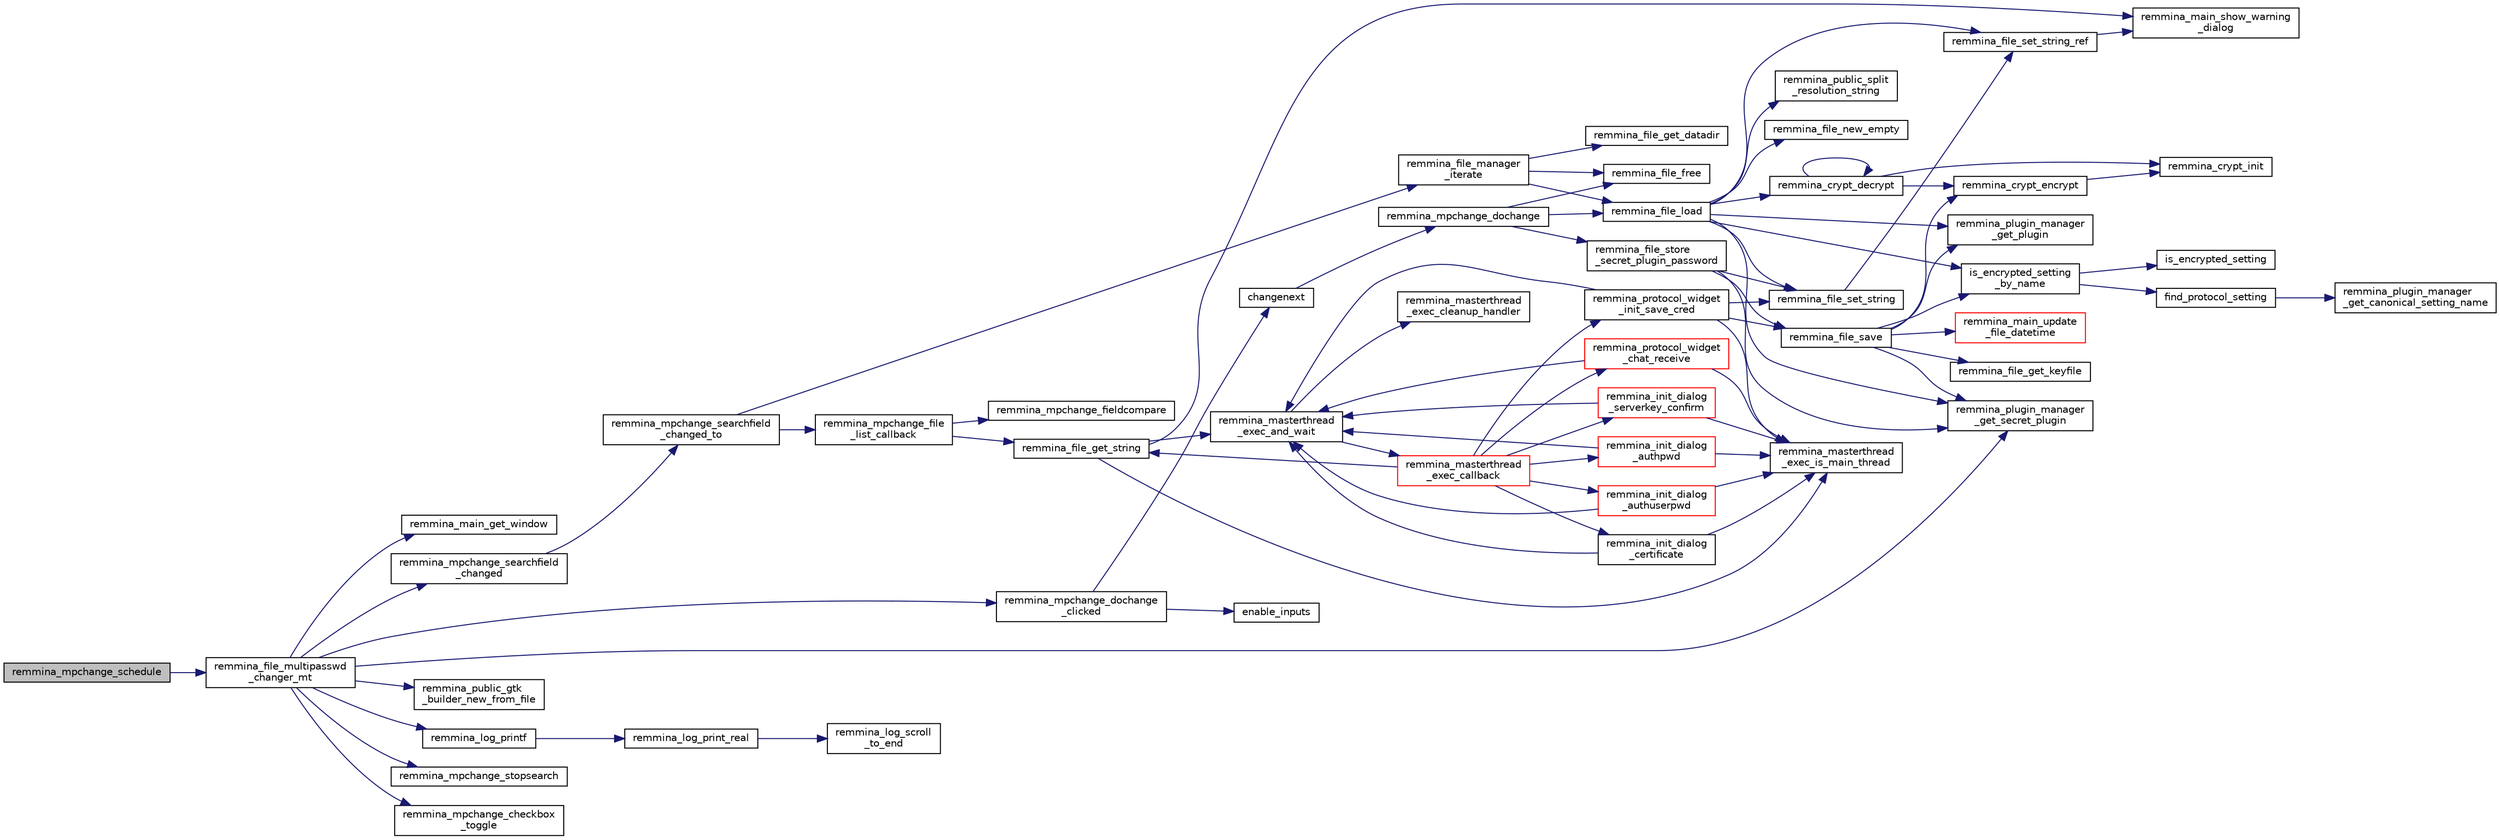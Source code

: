 digraph "remmina_mpchange_schedule"
{
  edge [fontname="Helvetica",fontsize="10",labelfontname="Helvetica",labelfontsize="10"];
  node [fontname="Helvetica",fontsize="10",shape=record];
  rankdir="LR";
  Node422 [label="remmina_mpchange_schedule",height=0.2,width=0.4,color="black", fillcolor="grey75", style="filled", fontcolor="black"];
  Node422 -> Node423 [color="midnightblue",fontsize="10",style="solid",fontname="Helvetica"];
  Node423 [label="remmina_file_multipasswd\l_changer_mt",height=0.2,width=0.4,color="black", fillcolor="white", style="filled",URL="$remmina__mpchange_8c.html#a525273e9a7f849c9d072467d216762b2"];
  Node423 -> Node424 [color="midnightblue",fontsize="10",style="solid",fontname="Helvetica"];
  Node424 [label="remmina_main_get_window",height=0.2,width=0.4,color="black", fillcolor="white", style="filled",URL="$remmina__main_8c.html#a7740488de65c0e642895cc9dfba07b6e"];
  Node423 -> Node425 [color="midnightblue",fontsize="10",style="solid",fontname="Helvetica"];
  Node425 [label="remmina_plugin_manager\l_get_secret_plugin",height=0.2,width=0.4,color="black", fillcolor="white", style="filled",URL="$remmina__plugin__manager_8c.html#ad380a98f6624aa8c830015c8b428b7b4"];
  Node423 -> Node426 [color="midnightblue",fontsize="10",style="solid",fontname="Helvetica"];
  Node426 [label="remmina_public_gtk\l_builder_new_from_file",height=0.2,width=0.4,color="black", fillcolor="white", style="filled",URL="$remmina__public_8c.html#a3031598a6e4f67d1519d8e5afba7da41"];
  Node423 -> Node427 [color="midnightblue",fontsize="10",style="solid",fontname="Helvetica"];
  Node427 [label="remmina_log_printf",height=0.2,width=0.4,color="black", fillcolor="white", style="filled",URL="$remmina__log_8c.html#ac7848510c1fe1990c992e28cd31af9d8"];
  Node427 -> Node428 [color="midnightblue",fontsize="10",style="solid",fontname="Helvetica"];
  Node428 [label="remmina_log_print_real",height=0.2,width=0.4,color="black", fillcolor="white", style="filled",URL="$remmina__log_8c.html#a7cbb8cc1b0525ae49248a84fb4b2b1a1"];
  Node428 -> Node429 [color="midnightblue",fontsize="10",style="solid",fontname="Helvetica"];
  Node429 [label="remmina_log_scroll\l_to_end",height=0.2,width=0.4,color="black", fillcolor="white", style="filled",URL="$remmina__log_8c.html#a6a5cc60197293b97a0c6fa2a471b221b"];
  Node423 -> Node430 [color="midnightblue",fontsize="10",style="solid",fontname="Helvetica"];
  Node430 [label="remmina_mpchange_searchfield\l_changed",height=0.2,width=0.4,color="black", fillcolor="white", style="filled",URL="$remmina__mpchange_8c.html#ad063ddefc518c67ed98f4b4bdf87fa8f"];
  Node430 -> Node431 [color="midnightblue",fontsize="10",style="solid",fontname="Helvetica"];
  Node431 [label="remmina_mpchange_searchfield\l_changed_to",height=0.2,width=0.4,color="black", fillcolor="white", style="filled",URL="$remmina__mpchange_8c.html#a4bf7e99626c40534641916848253f60f"];
  Node431 -> Node432 [color="midnightblue",fontsize="10",style="solid",fontname="Helvetica"];
  Node432 [label="remmina_file_manager\l_iterate",height=0.2,width=0.4,color="black", fillcolor="white", style="filled",URL="$remmina__file__manager_8c.html#a55a717aafc046713380bd2c55f29165a"];
  Node432 -> Node433 [color="midnightblue",fontsize="10",style="solid",fontname="Helvetica"];
  Node433 [label="remmina_file_get_datadir",height=0.2,width=0.4,color="black", fillcolor="white", style="filled",URL="$remmina__file__manager_8c.html#aa65bc30beb59d607ba430d966e7e27f5"];
  Node432 -> Node434 [color="midnightblue",fontsize="10",style="solid",fontname="Helvetica"];
  Node434 [label="remmina_file_load",height=0.2,width=0.4,color="black", fillcolor="white", style="filled",URL="$remmina__file_8c.html#ac1cc2d7f827f7d64c7fd3edf10e9383e"];
  Node434 -> Node435 [color="midnightblue",fontsize="10",style="solid",fontname="Helvetica"];
  Node435 [label="remmina_file_new_empty",height=0.2,width=0.4,color="black", fillcolor="white", style="filled",URL="$remmina__file_8c.html#adab087b7139756f029020a87a5438cfa"];
  Node434 -> Node436 [color="midnightblue",fontsize="10",style="solid",fontname="Helvetica"];
  Node436 [label="remmina_plugin_manager\l_get_plugin",height=0.2,width=0.4,color="black", fillcolor="white", style="filled",URL="$remmina__plugin__manager_8c.html#a3872c8656a8a3d5147bcc603471c1932"];
  Node434 -> Node425 [color="midnightblue",fontsize="10",style="solid",fontname="Helvetica"];
  Node434 -> Node437 [color="midnightblue",fontsize="10",style="solid",fontname="Helvetica"];
  Node437 [label="is_encrypted_setting\l_by_name",height=0.2,width=0.4,color="black", fillcolor="white", style="filled",URL="$remmina__file_8c.html#a72580559fa04082418a993fec4c77281"];
  Node437 -> Node438 [color="midnightblue",fontsize="10",style="solid",fontname="Helvetica"];
  Node438 [label="find_protocol_setting",height=0.2,width=0.4,color="black", fillcolor="white", style="filled",URL="$remmina__file_8c.html#acc88ee6f5ba73bf9c3b05ab9368c952f"];
  Node438 -> Node439 [color="midnightblue",fontsize="10",style="solid",fontname="Helvetica"];
  Node439 [label="remmina_plugin_manager\l_get_canonical_setting_name",height=0.2,width=0.4,color="black", fillcolor="white", style="filled",URL="$remmina__plugin__manager_8c.html#af60b8edfa50563ae4c7593efc3deed55"];
  Node437 -> Node440 [color="midnightblue",fontsize="10",style="solid",fontname="Helvetica"];
  Node440 [label="is_encrypted_setting",height=0.2,width=0.4,color="black", fillcolor="white", style="filled",URL="$remmina__file_8c.html#a29920ae737817d3f6c673bacbbf11ca1"];
  Node434 -> Node441 [color="midnightblue",fontsize="10",style="solid",fontname="Helvetica"];
  Node441 [label="remmina_file_set_string",height=0.2,width=0.4,color="black", fillcolor="white", style="filled",URL="$remmina__file_8c.html#a85ca1ca2d0bf9ef29e490c6f4527a954"];
  Node441 -> Node442 [color="midnightblue",fontsize="10",style="solid",fontname="Helvetica"];
  Node442 [label="remmina_file_set_string_ref",height=0.2,width=0.4,color="black", fillcolor="white", style="filled",URL="$remmina__file_8c.html#a74951c1067a1a5e1341f5e1c1206dec6"];
  Node442 -> Node443 [color="midnightblue",fontsize="10",style="solid",fontname="Helvetica"];
  Node443 [label="remmina_main_show_warning\l_dialog",height=0.2,width=0.4,color="black", fillcolor="white", style="filled",URL="$remmina__main_8c.html#ad99b9c0bf2fa8c166a8b4a09e06ffdf7"];
  Node434 -> Node442 [color="midnightblue",fontsize="10",style="solid",fontname="Helvetica"];
  Node434 -> Node444 [color="midnightblue",fontsize="10",style="solid",fontname="Helvetica"];
  Node444 [label="remmina_crypt_decrypt",height=0.2,width=0.4,color="black", fillcolor="white", style="filled",URL="$remmina__crypt_8c.html#a3fe2fa245d401146adf02a3a8f996ab9"];
  Node444 -> Node445 [color="midnightblue",fontsize="10",style="solid",fontname="Helvetica"];
  Node445 [label="remmina_crypt_init",height=0.2,width=0.4,color="black", fillcolor="white", style="filled",URL="$remmina__crypt_8c.html#ae097c169aefdd5d83a57fc1bde511171"];
  Node444 -> Node446 [color="midnightblue",fontsize="10",style="solid",fontname="Helvetica"];
  Node446 [label="remmina_crypt_encrypt",height=0.2,width=0.4,color="black", fillcolor="white", style="filled",URL="$remmina__crypt_8c.html#aa02cf0fed3eb68d6a89815c3ba3bf7b1"];
  Node446 -> Node445 [color="midnightblue",fontsize="10",style="solid",fontname="Helvetica"];
  Node444 -> Node444 [color="midnightblue",fontsize="10",style="solid",fontname="Helvetica"];
  Node434 -> Node447 [color="midnightblue",fontsize="10",style="solid",fontname="Helvetica"];
  Node447 [label="remmina_public_split\l_resolution_string",height=0.2,width=0.4,color="black", fillcolor="white", style="filled",URL="$remmina__public_8c.html#aaf3fdb980c24cd06965b85ebcdd79173"];
  Node432 -> Node448 [color="midnightblue",fontsize="10",style="solid",fontname="Helvetica"];
  Node448 [label="remmina_file_free",height=0.2,width=0.4,color="black", fillcolor="white", style="filled",URL="$remmina__file_8c.html#abd2f06bf0a5ddcf7156e5ef7d0c8d4d7"];
  Node431 -> Node449 [color="midnightblue",fontsize="10",style="solid",fontname="Helvetica"];
  Node449 [label="remmina_mpchange_file\l_list_callback",height=0.2,width=0.4,color="black", fillcolor="white", style="filled",URL="$remmina__mpchange_8c.html#a26ac0b33bd0b5ea718e16d04923b5ccd"];
  Node449 -> Node450 [color="midnightblue",fontsize="10",style="solid",fontname="Helvetica"];
  Node450 [label="remmina_file_get_string",height=0.2,width=0.4,color="black", fillcolor="white", style="filled",URL="$remmina__file_8c.html#a8eb1b213d9d08c6ad13683ce05f4355e"];
  Node450 -> Node451 [color="midnightblue",fontsize="10",style="solid",fontname="Helvetica"];
  Node451 [label="remmina_masterthread\l_exec_is_main_thread",height=0.2,width=0.4,color="black", fillcolor="white", style="filled",URL="$remmina__masterthread__exec_8c.html#a3a52e863a3a3da6da6bb5d36c13b7ff4"];
  Node450 -> Node452 [color="midnightblue",fontsize="10",style="solid",fontname="Helvetica"];
  Node452 [label="remmina_masterthread\l_exec_and_wait",height=0.2,width=0.4,color="black", fillcolor="white", style="filled",URL="$remmina__masterthread__exec_8c.html#a14628c2470cac50e87916a70ea05c97d"];
  Node452 -> Node453 [color="midnightblue",fontsize="10",style="solid",fontname="Helvetica"];
  Node453 [label="remmina_masterthread\l_exec_cleanup_handler",height=0.2,width=0.4,color="black", fillcolor="white", style="filled",URL="$remmina__masterthread__exec_8c.html#a94985f15fd0d27c037824ee90b0ecd3c"];
  Node452 -> Node454 [color="midnightblue",fontsize="10",style="solid",fontname="Helvetica"];
  Node454 [label="remmina_masterthread\l_exec_callback",height=0.2,width=0.4,color="red", fillcolor="white", style="filled",URL="$remmina__masterthread__exec_8c.html#ae5c4d736f1856249c255430e010a179f"];
  Node454 -> Node455 [color="midnightblue",fontsize="10",style="solid",fontname="Helvetica"];
  Node455 [label="remmina_protocol_widget\l_init_save_cred",height=0.2,width=0.4,color="black", fillcolor="white", style="filled",URL="$remmina__protocol__widget_8c.html#a7ac09ee83afa8a1a60cadf56b0ec83a6"];
  Node455 -> Node451 [color="midnightblue",fontsize="10",style="solid",fontname="Helvetica"];
  Node455 -> Node452 [color="midnightblue",fontsize="10",style="solid",fontname="Helvetica"];
  Node455 -> Node441 [color="midnightblue",fontsize="10",style="solid",fontname="Helvetica"];
  Node455 -> Node456 [color="midnightblue",fontsize="10",style="solid",fontname="Helvetica"];
  Node456 [label="remmina_file_save",height=0.2,width=0.4,color="black", fillcolor="white", style="filled",URL="$remmina__file_8c.html#a8c893a5deec9bc446bd89cc9973416c7"];
  Node456 -> Node457 [color="midnightblue",fontsize="10",style="solid",fontname="Helvetica"];
  Node457 [label="remmina_file_get_keyfile",height=0.2,width=0.4,color="black", fillcolor="white", style="filled",URL="$remmina__file_8c.html#a89ec355adbf6e03ad16d7faf810af46f"];
  Node456 -> Node436 [color="midnightblue",fontsize="10",style="solid",fontname="Helvetica"];
  Node456 -> Node425 [color="midnightblue",fontsize="10",style="solid",fontname="Helvetica"];
  Node456 -> Node437 [color="midnightblue",fontsize="10",style="solid",fontname="Helvetica"];
  Node456 -> Node446 [color="midnightblue",fontsize="10",style="solid",fontname="Helvetica"];
  Node456 -> Node458 [color="midnightblue",fontsize="10",style="solid",fontname="Helvetica"];
  Node458 [label="remmina_main_update\l_file_datetime",height=0.2,width=0.4,color="red", fillcolor="white", style="filled",URL="$remmina__main_8c.html#a5ae0372dafe41f96a09097c07d1b270a"];
  Node454 -> Node484 [color="midnightblue",fontsize="10",style="solid",fontname="Helvetica"];
  Node484 [label="remmina_protocol_widget\l_chat_receive",height=0.2,width=0.4,color="red", fillcolor="white", style="filled",URL="$remmina__protocol__widget_8c.html#ae2522242b3f39ee84ee8cf75170de0c0"];
  Node484 -> Node451 [color="midnightblue",fontsize="10",style="solid",fontname="Helvetica"];
  Node484 -> Node452 [color="midnightblue",fontsize="10",style="solid",fontname="Helvetica"];
  Node454 -> Node450 [color="midnightblue",fontsize="10",style="solid",fontname="Helvetica"];
  Node454 -> Node488 [color="midnightblue",fontsize="10",style="solid",fontname="Helvetica"];
  Node488 [label="remmina_init_dialog\l_serverkey_confirm",height=0.2,width=0.4,color="red", fillcolor="white", style="filled",URL="$remmina__init__dialog_8c.html#a11fba22fe5f7f85985e01b499a52e534"];
  Node488 -> Node451 [color="midnightblue",fontsize="10",style="solid",fontname="Helvetica"];
  Node488 -> Node452 [color="midnightblue",fontsize="10",style="solid",fontname="Helvetica"];
  Node454 -> Node490 [color="midnightblue",fontsize="10",style="solid",fontname="Helvetica"];
  Node490 [label="remmina_init_dialog\l_authpwd",height=0.2,width=0.4,color="red", fillcolor="white", style="filled",URL="$remmina__init__dialog_8c.html#a755fc90b41b65cd6106915ab501433fa"];
  Node490 -> Node451 [color="midnightblue",fontsize="10",style="solid",fontname="Helvetica"];
  Node490 -> Node452 [color="midnightblue",fontsize="10",style="solid",fontname="Helvetica"];
  Node454 -> Node491 [color="midnightblue",fontsize="10",style="solid",fontname="Helvetica"];
  Node491 [label="remmina_init_dialog\l_authuserpwd",height=0.2,width=0.4,color="red", fillcolor="white", style="filled",URL="$remmina__init__dialog_8c.html#ad941f2348cd1752fc9d58c263690726c"];
  Node491 -> Node451 [color="midnightblue",fontsize="10",style="solid",fontname="Helvetica"];
  Node491 -> Node452 [color="midnightblue",fontsize="10",style="solid",fontname="Helvetica"];
  Node454 -> Node492 [color="midnightblue",fontsize="10",style="solid",fontname="Helvetica"];
  Node492 [label="remmina_init_dialog\l_certificate",height=0.2,width=0.4,color="black", fillcolor="white", style="filled",URL="$remmina__init__dialog_8c.html#abd47233840e1eefc1d511bc4e153b98b"];
  Node492 -> Node451 [color="midnightblue",fontsize="10",style="solid",fontname="Helvetica"];
  Node492 -> Node452 [color="midnightblue",fontsize="10",style="solid",fontname="Helvetica"];
  Node450 -> Node443 [color="midnightblue",fontsize="10",style="solid",fontname="Helvetica"];
  Node449 -> Node502 [color="midnightblue",fontsize="10",style="solid",fontname="Helvetica"];
  Node502 [label="remmina_mpchange_fieldcompare",height=0.2,width=0.4,color="black", fillcolor="white", style="filled",URL="$remmina__mpchange_8c.html#a506370be386145eeb2c59829fe3e8131"];
  Node423 -> Node503 [color="midnightblue",fontsize="10",style="solid",fontname="Helvetica"];
  Node503 [label="remmina_mpchange_stopsearch",height=0.2,width=0.4,color="black", fillcolor="white", style="filled",URL="$remmina__mpchange_8c.html#a1e4f5a537a13face058177dc97e88c8a"];
  Node423 -> Node504 [color="midnightblue",fontsize="10",style="solid",fontname="Helvetica"];
  Node504 [label="remmina_mpchange_checkbox\l_toggle",height=0.2,width=0.4,color="black", fillcolor="white", style="filled",URL="$remmina__mpchange_8c.html#aa872ba9de3be7ccd116881cee84c8b85"];
  Node423 -> Node505 [color="midnightblue",fontsize="10",style="solid",fontname="Helvetica"];
  Node505 [label="remmina_mpchange_dochange\l_clicked",height=0.2,width=0.4,color="black", fillcolor="white", style="filled",URL="$remmina__mpchange_8c.html#a07d130893c0487bb873f2b6986e15a1b"];
  Node505 -> Node506 [color="midnightblue",fontsize="10",style="solid",fontname="Helvetica"];
  Node506 [label="enable_inputs",height=0.2,width=0.4,color="black", fillcolor="white", style="filled",URL="$remmina__mpchange_8c.html#a909daa43f234a03b1ec12a58acc51b15"];
  Node505 -> Node507 [color="midnightblue",fontsize="10",style="solid",fontname="Helvetica"];
  Node507 [label="changenext",height=0.2,width=0.4,color="black", fillcolor="white", style="filled",URL="$remmina__mpchange_8c.html#abea63e74b83d3545308d05dfe88e2839"];
  Node507 -> Node508 [color="midnightblue",fontsize="10",style="solid",fontname="Helvetica"];
  Node508 [label="remmina_mpchange_dochange",height=0.2,width=0.4,color="black", fillcolor="white", style="filled",URL="$remmina__mpchange_8c.html#a24d0569c79b289b5812c5c3019e5f4dd"];
  Node508 -> Node434 [color="midnightblue",fontsize="10",style="solid",fontname="Helvetica"];
  Node508 -> Node509 [color="midnightblue",fontsize="10",style="solid",fontname="Helvetica"];
  Node509 [label="remmina_file_store\l_secret_plugin_password",height=0.2,width=0.4,color="black", fillcolor="white", style="filled",URL="$remmina__file_8c.html#a3be28ff7f5a9b44dc47f92b883a85ac5"];
  Node509 -> Node425 [color="midnightblue",fontsize="10",style="solid",fontname="Helvetica"];
  Node509 -> Node441 [color="midnightblue",fontsize="10",style="solid",fontname="Helvetica"];
  Node509 -> Node456 [color="midnightblue",fontsize="10",style="solid",fontname="Helvetica"];
  Node508 -> Node448 [color="midnightblue",fontsize="10",style="solid",fontname="Helvetica"];
}

